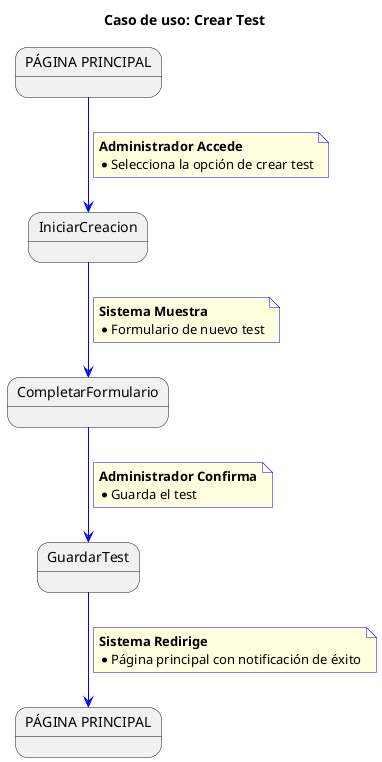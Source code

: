 @startuml
title Caso de uso: Crear Test

skinparam {
    NoteBackgroundColor #lightYellow
    ArrowColor #blue
    NoteBorderColor #blue
    linetype polyline
}

state startState as "PÁGINA PRINCIPAL"
state endState as "PÁGINA PRINCIPAL"

startState --> IniciarCreacion
note on link
    <b>Administrador Accede</b>
    * Selecciona la opción de crear test
end note

IniciarCreacion --> CompletarFormulario
note on link
    <b>Sistema Muestra</b>
    * Formulario de nuevo test
end note

CompletarFormulario --> GuardarTest
note on link
    <b>Administrador Confirma</b>
    * Guarda el test
end note

GuardarTest --> endState
note on link
    <b>Sistema Redirige</b>
    * Página principal con notificación de éxito
end note
@enduml
